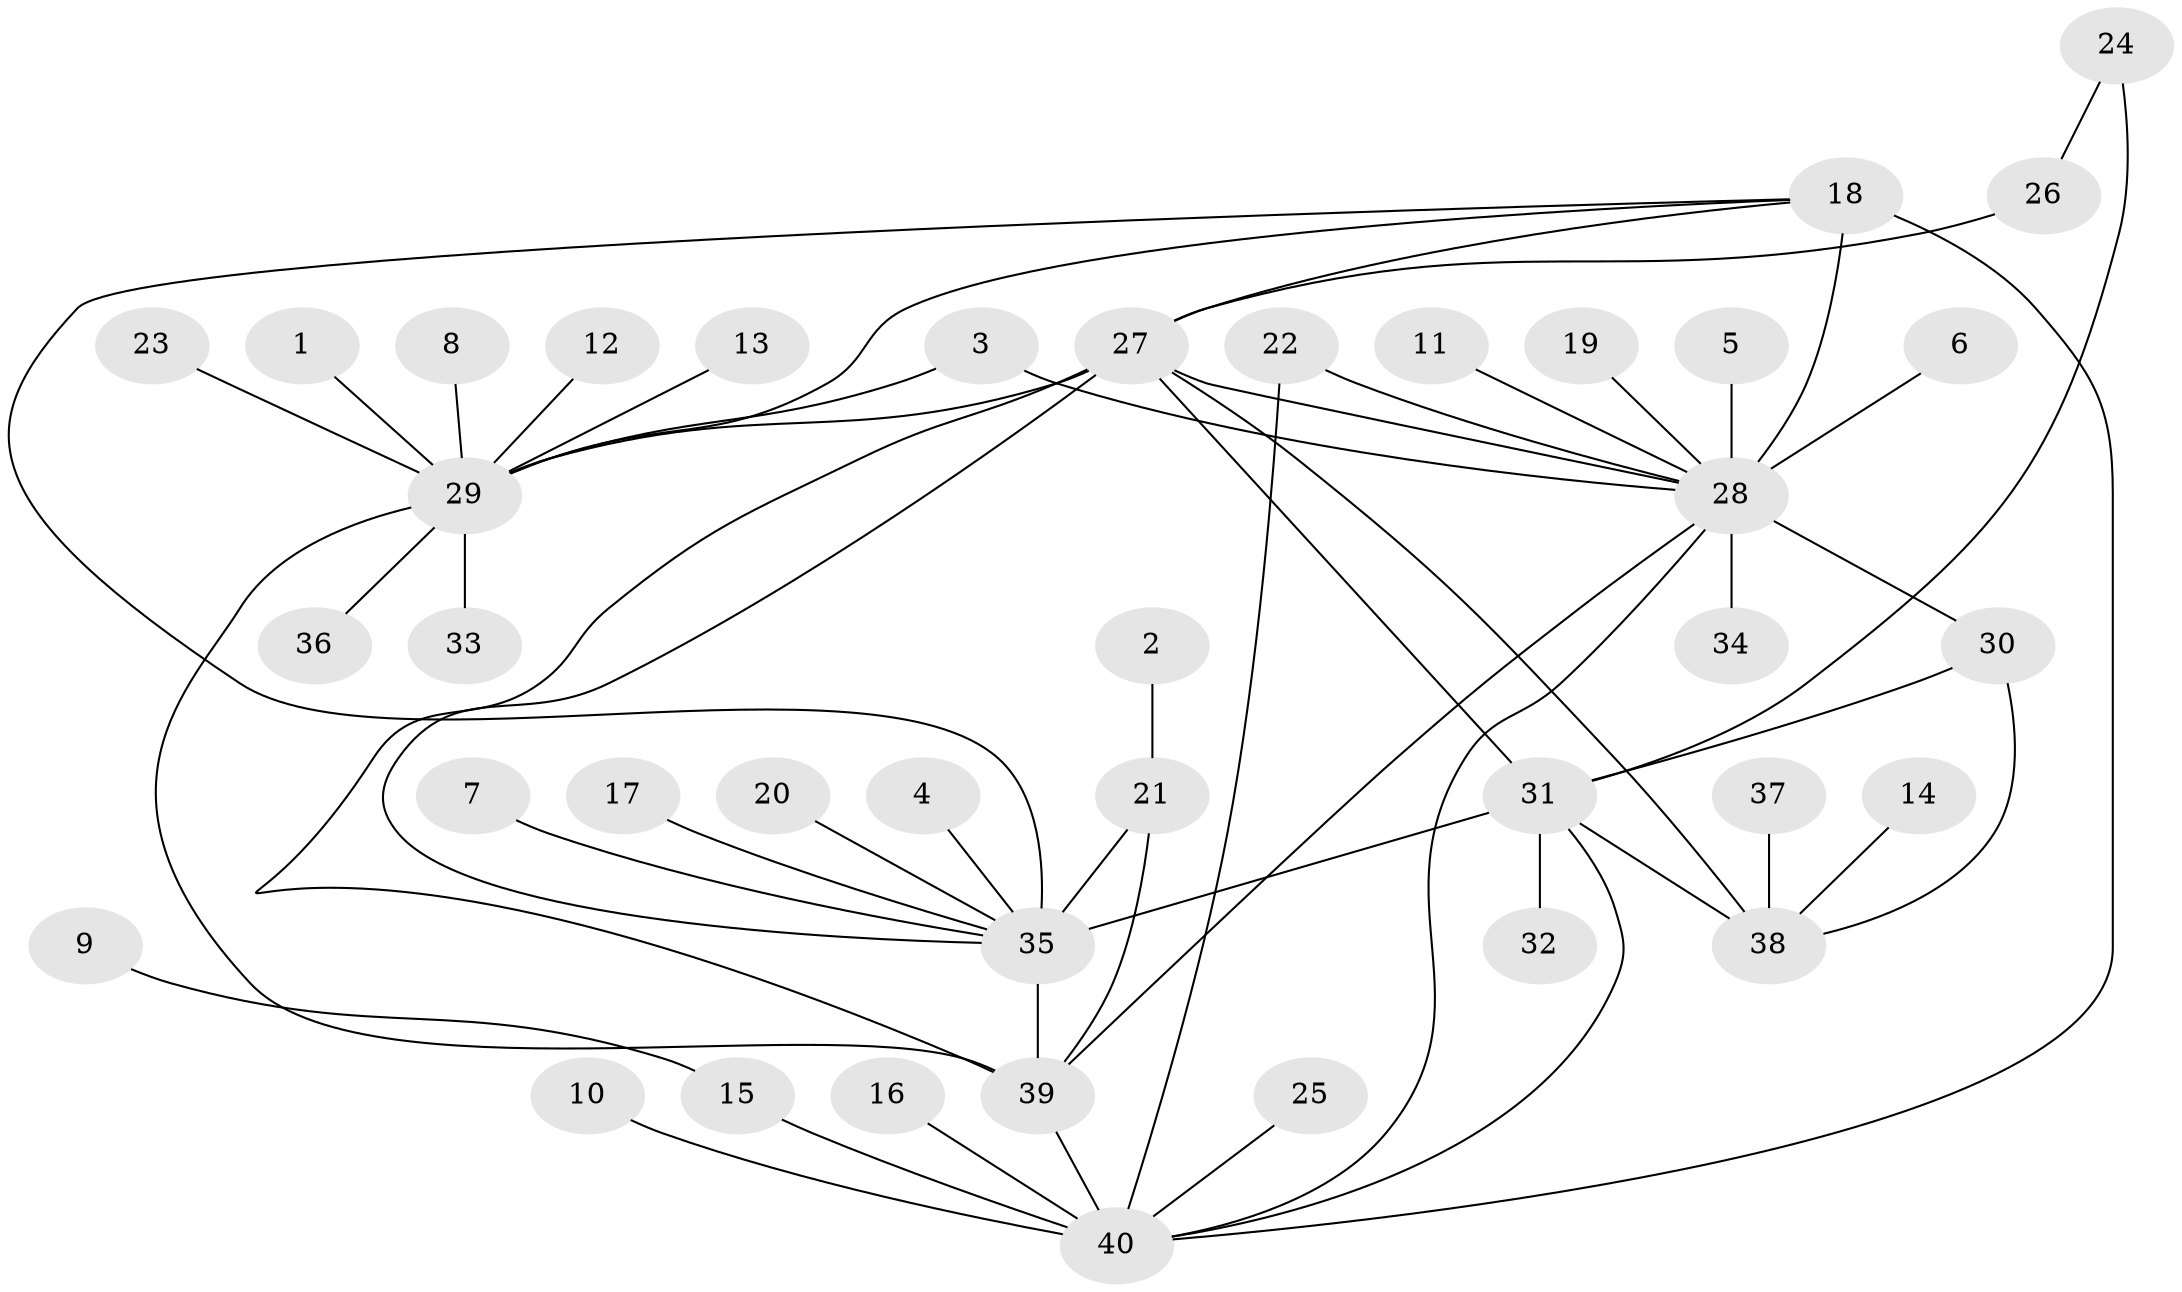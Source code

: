 // original degree distribution, {11: 0.030303030303030304, 6: 0.030303030303030304, 8: 0.06818181818181818, 7: 0.030303030303030304, 9: 0.05303030303030303, 10: 0.022727272727272728, 4: 0.007575757575757576, 3: 0.045454545454545456, 2: 0.1590909090909091, 1: 0.553030303030303}
// Generated by graph-tools (version 1.1) at 2025/37/03/04/25 23:37:40]
// undirected, 40 vertices, 56 edges
graph export_dot {
  node [color=gray90,style=filled];
  1;
  2;
  3;
  4;
  5;
  6;
  7;
  8;
  9;
  10;
  11;
  12;
  13;
  14;
  15;
  16;
  17;
  18;
  19;
  20;
  21;
  22;
  23;
  24;
  25;
  26;
  27;
  28;
  29;
  30;
  31;
  32;
  33;
  34;
  35;
  36;
  37;
  38;
  39;
  40;
  1 -- 29 [weight=1.0];
  2 -- 21 [weight=1.0];
  3 -- 28 [weight=1.0];
  3 -- 29 [weight=1.0];
  4 -- 35 [weight=1.0];
  5 -- 28 [weight=1.0];
  6 -- 28 [weight=1.0];
  7 -- 35 [weight=1.0];
  8 -- 29 [weight=1.0];
  9 -- 15 [weight=1.0];
  10 -- 40 [weight=1.0];
  11 -- 28 [weight=1.0];
  12 -- 29 [weight=1.0];
  13 -- 29 [weight=1.0];
  14 -- 38 [weight=1.0];
  15 -- 40 [weight=1.0];
  16 -- 40 [weight=1.0];
  17 -- 35 [weight=1.0];
  18 -- 27 [weight=1.0];
  18 -- 28 [weight=5.0];
  18 -- 29 [weight=1.0];
  18 -- 35 [weight=1.0];
  18 -- 40 [weight=2.0];
  19 -- 28 [weight=1.0];
  20 -- 35 [weight=1.0];
  21 -- 35 [weight=4.0];
  21 -- 39 [weight=1.0];
  22 -- 28 [weight=1.0];
  22 -- 40 [weight=1.0];
  23 -- 29 [weight=1.0];
  24 -- 26 [weight=1.0];
  24 -- 31 [weight=1.0];
  25 -- 40 [weight=1.0];
  26 -- 27 [weight=1.0];
  27 -- 28 [weight=1.0];
  27 -- 29 [weight=6.0];
  27 -- 31 [weight=2.0];
  27 -- 35 [weight=1.0];
  27 -- 38 [weight=1.0];
  27 -- 39 [weight=2.0];
  28 -- 30 [weight=1.0];
  28 -- 34 [weight=1.0];
  28 -- 39 [weight=1.0];
  28 -- 40 [weight=1.0];
  29 -- 33 [weight=1.0];
  29 -- 36 [weight=1.0];
  29 -- 39 [weight=3.0];
  30 -- 31 [weight=3.0];
  30 -- 38 [weight=2.0];
  31 -- 32 [weight=1.0];
  31 -- 35 [weight=1.0];
  31 -- 38 [weight=6.0];
  31 -- 40 [weight=1.0];
  35 -- 39 [weight=4.0];
  37 -- 38 [weight=1.0];
  39 -- 40 [weight=3.0];
}
